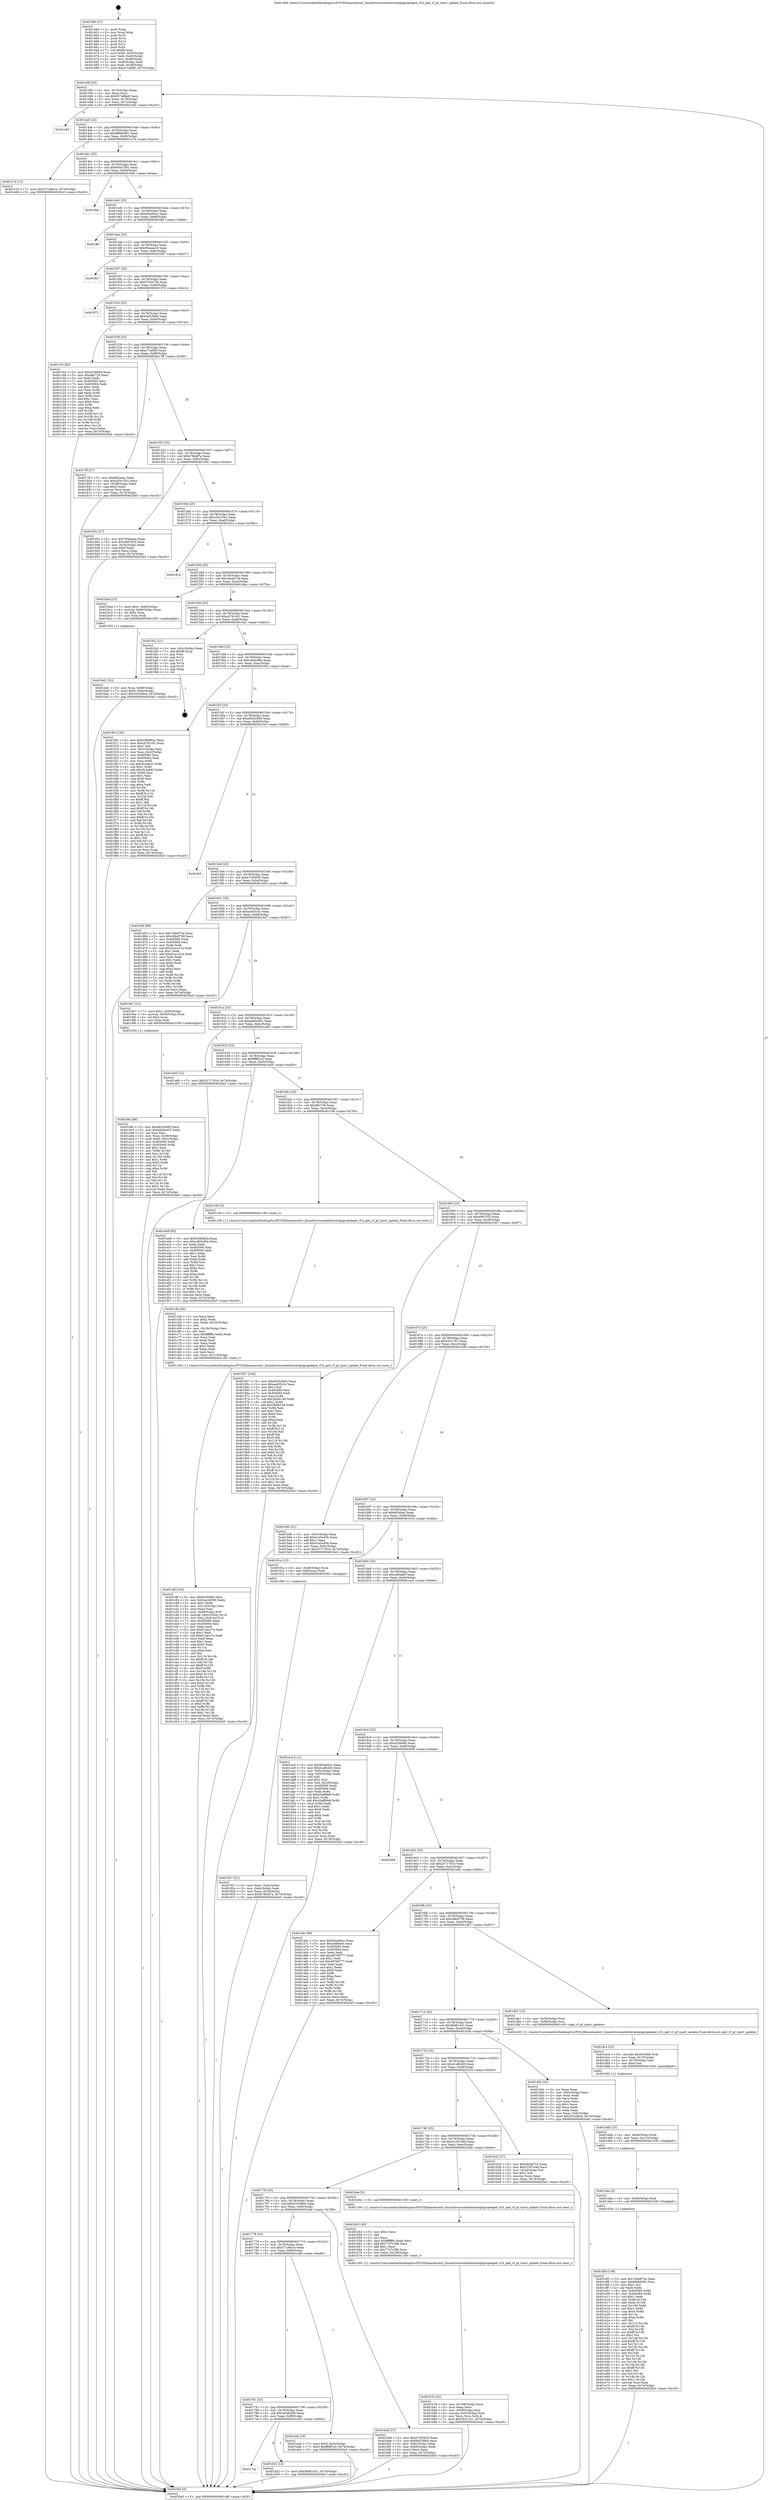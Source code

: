 digraph "0x401460" {
  label = "0x401460 (/mnt/c/Users/mathe/Desktop/tcc/POCII/binaries/extr_linuxdriversnetethernetqlogicqedqed_vf.h_qed_vf_pf_vport_update_Final-ollvm.out::main(0))"
  labelloc = "t"
  node[shape=record]

  Entry [label="",width=0.3,height=0.3,shape=circle,fillcolor=black,style=filled]
  "0x40148f" [label="{
     0x40148f [23]\l
     | [instrs]\l
     &nbsp;&nbsp;0x40148f \<+3\>: mov -0x74(%rbp),%eax\l
     &nbsp;&nbsp;0x401492 \<+2\>: mov %eax,%ecx\l
     &nbsp;&nbsp;0x401494 \<+6\>: sub $0x837a96e8,%ecx\l
     &nbsp;&nbsp;0x40149a \<+3\>: mov %eax,-0x78(%rbp)\l
     &nbsp;&nbsp;0x40149d \<+3\>: mov %ecx,-0x7c(%rbp)\l
     &nbsp;&nbsp;0x4014a0 \<+6\>: je 0000000000401e95 \<main+0xa35\>\l
  }"]
  "0x401e95" [label="{
     0x401e95\l
  }", style=dashed]
  "0x4014a6" [label="{
     0x4014a6 [22]\l
     | [instrs]\l
     &nbsp;&nbsp;0x4014a6 \<+5\>: jmp 00000000004014ab \<main+0x4b\>\l
     &nbsp;&nbsp;0x4014ab \<+3\>: mov -0x78(%rbp),%eax\l
     &nbsp;&nbsp;0x4014ae \<+5\>: sub $0x886b6081,%eax\l
     &nbsp;&nbsp;0x4014b3 \<+3\>: mov %eax,-0x80(%rbp)\l
     &nbsp;&nbsp;0x4014b6 \<+6\>: je 0000000000401e7d \<main+0xa1d\>\l
  }"]
  Exit [label="",width=0.3,height=0.3,shape=circle,fillcolor=black,style=filled,peripheries=2]
  "0x401e7d" [label="{
     0x401e7d [12]\l
     | [instrs]\l
     &nbsp;&nbsp;0x401e7d \<+7\>: movl $0x571d8e1e,-0x74(%rbp)\l
     &nbsp;&nbsp;0x401e84 \<+5\>: jmp 00000000004020a5 \<main+0xc45\>\l
  }"]
  "0x4014bc" [label="{
     0x4014bc [25]\l
     | [instrs]\l
     &nbsp;&nbsp;0x4014bc \<+5\>: jmp 00000000004014c1 \<main+0x61\>\l
     &nbsp;&nbsp;0x4014c1 \<+3\>: mov -0x78(%rbp),%eax\l
     &nbsp;&nbsp;0x4014c4 \<+5\>: sub $0x90da7591,%eax\l
     &nbsp;&nbsp;0x4014c9 \<+6\>: mov %eax,-0x84(%rbp)\l
     &nbsp;&nbsp;0x4014cf \<+6\>: je 000000000040190e \<main+0x4ae\>\l
  }"]
  "0x401df3" [label="{
     0x401df3 [138]\l
     | [instrs]\l
     &nbsp;&nbsp;0x401df3 \<+5\>: mov $0x7e9e875a,%eax\l
     &nbsp;&nbsp;0x401df8 \<+5\>: mov $0x886b6081,%esi\l
     &nbsp;&nbsp;0x401dfd \<+2\>: mov $0x1,%cl\l
     &nbsp;&nbsp;0x401dff \<+2\>: xor %edx,%edx\l
     &nbsp;&nbsp;0x401e01 \<+8\>: mov 0x405060,%r8d\l
     &nbsp;&nbsp;0x401e09 \<+8\>: mov 0x405064,%r9d\l
     &nbsp;&nbsp;0x401e11 \<+3\>: sub $0x1,%edx\l
     &nbsp;&nbsp;0x401e14 \<+3\>: mov %r8d,%r10d\l
     &nbsp;&nbsp;0x401e17 \<+3\>: add %edx,%r10d\l
     &nbsp;&nbsp;0x401e1a \<+4\>: imul %r10d,%r8d\l
     &nbsp;&nbsp;0x401e1e \<+4\>: and $0x1,%r8d\l
     &nbsp;&nbsp;0x401e22 \<+4\>: cmp $0x0,%r8d\l
     &nbsp;&nbsp;0x401e26 \<+4\>: sete %r11b\l
     &nbsp;&nbsp;0x401e2a \<+4\>: cmp $0xa,%r9d\l
     &nbsp;&nbsp;0x401e2e \<+3\>: setl %bl\l
     &nbsp;&nbsp;0x401e31 \<+3\>: mov %r11b,%r14b\l
     &nbsp;&nbsp;0x401e34 \<+4\>: xor $0xff,%r14b\l
     &nbsp;&nbsp;0x401e38 \<+3\>: mov %bl,%r15b\l
     &nbsp;&nbsp;0x401e3b \<+4\>: xor $0xff,%r15b\l
     &nbsp;&nbsp;0x401e3f \<+3\>: xor $0x1,%cl\l
     &nbsp;&nbsp;0x401e42 \<+3\>: mov %r14b,%r12b\l
     &nbsp;&nbsp;0x401e45 \<+4\>: and $0xff,%r12b\l
     &nbsp;&nbsp;0x401e49 \<+3\>: and %cl,%r11b\l
     &nbsp;&nbsp;0x401e4c \<+3\>: mov %r15b,%r13b\l
     &nbsp;&nbsp;0x401e4f \<+4\>: and $0xff,%r13b\l
     &nbsp;&nbsp;0x401e53 \<+2\>: and %cl,%bl\l
     &nbsp;&nbsp;0x401e55 \<+3\>: or %r11b,%r12b\l
     &nbsp;&nbsp;0x401e58 \<+3\>: or %bl,%r13b\l
     &nbsp;&nbsp;0x401e5b \<+3\>: xor %r13b,%r12b\l
     &nbsp;&nbsp;0x401e5e \<+3\>: or %r15b,%r14b\l
     &nbsp;&nbsp;0x401e61 \<+4\>: xor $0xff,%r14b\l
     &nbsp;&nbsp;0x401e65 \<+3\>: or $0x1,%cl\l
     &nbsp;&nbsp;0x401e68 \<+3\>: and %cl,%r14b\l
     &nbsp;&nbsp;0x401e6b \<+3\>: or %r14b,%r12b\l
     &nbsp;&nbsp;0x401e6e \<+4\>: test $0x1,%r12b\l
     &nbsp;&nbsp;0x401e72 \<+3\>: cmovne %esi,%eax\l
     &nbsp;&nbsp;0x401e75 \<+3\>: mov %eax,-0x74(%rbp)\l
     &nbsp;&nbsp;0x401e78 \<+5\>: jmp 00000000004020a5 \<main+0xc45\>\l
  }"]
  "0x40190e" [label="{
     0x40190e\l
  }", style=dashed]
  "0x4014d5" [label="{
     0x4014d5 [25]\l
     | [instrs]\l
     &nbsp;&nbsp;0x4014d5 \<+5\>: jmp 00000000004014da \<main+0x7a\>\l
     &nbsp;&nbsp;0x4014da \<+3\>: mov -0x78(%rbp),%eax\l
     &nbsp;&nbsp;0x4014dd \<+5\>: sub $0x95ee84cc,%eax\l
     &nbsp;&nbsp;0x4014e2 \<+6\>: mov %eax,-0x88(%rbp)\l
     &nbsp;&nbsp;0x4014e8 \<+6\>: je 0000000000401ffd \<main+0xb9d\>\l
  }"]
  "0x401dea" [label="{
     0x401dea [9]\l
     | [instrs]\l
     &nbsp;&nbsp;0x401dea \<+4\>: mov -0x68(%rbp),%rdi\l
     &nbsp;&nbsp;0x401dee \<+5\>: call 0000000000401030 \<free@plt\>\l
     | [calls]\l
     &nbsp;&nbsp;0x401030 \{1\} (unknown)\l
  }"]
  "0x401ffd" [label="{
     0x401ffd\l
  }", style=dashed]
  "0x4014ee" [label="{
     0x4014ee [25]\l
     | [instrs]\l
     &nbsp;&nbsp;0x4014ee \<+5\>: jmp 00000000004014f3 \<main+0x93\>\l
     &nbsp;&nbsp;0x4014f3 \<+3\>: mov -0x78(%rbp),%eax\l
     &nbsp;&nbsp;0x4014f6 \<+5\>: sub $0x95eeea18,%eax\l
     &nbsp;&nbsp;0x4014fb \<+6\>: mov %eax,-0x8c(%rbp)\l
     &nbsp;&nbsp;0x401501 \<+6\>: je 0000000000401fb7 \<main+0xb57\>\l
  }"]
  "0x401ddb" [label="{
     0x401ddb [15]\l
     | [instrs]\l
     &nbsp;&nbsp;0x401ddb \<+4\>: mov -0x58(%rbp),%rdi\l
     &nbsp;&nbsp;0x401ddf \<+6\>: mov %eax,-0x114(%rbp)\l
     &nbsp;&nbsp;0x401de5 \<+5\>: call 0000000000401030 \<free@plt\>\l
     | [calls]\l
     &nbsp;&nbsp;0x401030 \{1\} (unknown)\l
  }"]
  "0x401fb7" [label="{
     0x401fb7\l
  }", style=dashed]
  "0x401507" [label="{
     0x401507 [25]\l
     | [instrs]\l
     &nbsp;&nbsp;0x401507 \<+5\>: jmp 000000000040150c \<main+0xac\>\l
     &nbsp;&nbsp;0x40150c \<+3\>: mov -0x78(%rbp),%eax\l
     &nbsp;&nbsp;0x40150f \<+5\>: sub $0x97b5e75d,%eax\l
     &nbsp;&nbsp;0x401514 \<+6\>: mov %eax,-0x90(%rbp)\l
     &nbsp;&nbsp;0x40151a \<+6\>: je 0000000000401872 \<main+0x412\>\l
  }"]
  "0x401dc4" [label="{
     0x401dc4 [23]\l
     | [instrs]\l
     &nbsp;&nbsp;0x401dc4 \<+10\>: movabs $0x4030b6,%rdi\l
     &nbsp;&nbsp;0x401dce \<+3\>: mov %eax,-0x70(%rbp)\l
     &nbsp;&nbsp;0x401dd1 \<+3\>: mov -0x70(%rbp),%esi\l
     &nbsp;&nbsp;0x401dd4 \<+2\>: mov $0x0,%al\l
     &nbsp;&nbsp;0x401dd6 \<+5\>: call 0000000000401040 \<printf@plt\>\l
     | [calls]\l
     &nbsp;&nbsp;0x401040 \{1\} (unknown)\l
  }"]
  "0x401872" [label="{
     0x401872\l
  }", style=dashed]
  "0x401520" [label="{
     0x401520 [25]\l
     | [instrs]\l
     &nbsp;&nbsp;0x401520 \<+5\>: jmp 0000000000401525 \<main+0xc5\>\l
     &nbsp;&nbsp;0x401525 \<+3\>: mov -0x78(%rbp),%eax\l
     &nbsp;&nbsp;0x401528 \<+5\>: sub $0x9af238d4,%eax\l
     &nbsp;&nbsp;0x40152d \<+6\>: mov %eax,-0x94(%rbp)\l
     &nbsp;&nbsp;0x401533 \<+6\>: je 0000000000401c03 \<main+0x7a3\>\l
  }"]
  "0x4017aa" [label="{
     0x4017aa\l
  }", style=dashed]
  "0x401c03" [label="{
     0x401c03 [83]\l
     | [instrs]\l
     &nbsp;&nbsp;0x401c03 \<+5\>: mov $0xd336684,%eax\l
     &nbsp;&nbsp;0x401c08 \<+5\>: mov $0xd8c728,%ecx\l
     &nbsp;&nbsp;0x401c0d \<+2\>: xor %edx,%edx\l
     &nbsp;&nbsp;0x401c0f \<+7\>: mov 0x405060,%esi\l
     &nbsp;&nbsp;0x401c16 \<+7\>: mov 0x405064,%edi\l
     &nbsp;&nbsp;0x401c1d \<+3\>: sub $0x1,%edx\l
     &nbsp;&nbsp;0x401c20 \<+3\>: mov %esi,%r8d\l
     &nbsp;&nbsp;0x401c23 \<+3\>: add %edx,%r8d\l
     &nbsp;&nbsp;0x401c26 \<+4\>: imul %r8d,%esi\l
     &nbsp;&nbsp;0x401c2a \<+3\>: and $0x1,%esi\l
     &nbsp;&nbsp;0x401c2d \<+3\>: cmp $0x0,%esi\l
     &nbsp;&nbsp;0x401c30 \<+4\>: sete %r9b\l
     &nbsp;&nbsp;0x401c34 \<+3\>: cmp $0xa,%edi\l
     &nbsp;&nbsp;0x401c37 \<+4\>: setl %r10b\l
     &nbsp;&nbsp;0x401c3b \<+3\>: mov %r9b,%r11b\l
     &nbsp;&nbsp;0x401c3e \<+3\>: and %r10b,%r11b\l
     &nbsp;&nbsp;0x401c41 \<+3\>: xor %r10b,%r9b\l
     &nbsp;&nbsp;0x401c44 \<+3\>: or %r9b,%r11b\l
     &nbsp;&nbsp;0x401c47 \<+4\>: test $0x1,%r11b\l
     &nbsp;&nbsp;0x401c4b \<+3\>: cmovne %ecx,%eax\l
     &nbsp;&nbsp;0x401c4e \<+3\>: mov %eax,-0x74(%rbp)\l
     &nbsp;&nbsp;0x401c51 \<+5\>: jmp 00000000004020a5 \<main+0xc45\>\l
  }"]
  "0x401539" [label="{
     0x401539 [25]\l
     | [instrs]\l
     &nbsp;&nbsp;0x401539 \<+5\>: jmp 000000000040153e \<main+0xde\>\l
     &nbsp;&nbsp;0x40153e \<+3\>: mov -0x78(%rbp),%eax\l
     &nbsp;&nbsp;0x401541 \<+5\>: sub $0xa71afdf3,%eax\l
     &nbsp;&nbsp;0x401546 \<+6\>: mov %eax,-0x98(%rbp)\l
     &nbsp;&nbsp;0x40154c \<+6\>: je 00000000004017ff \<main+0x39f\>\l
  }"]
  "0x401d32" [label="{
     0x401d32 [12]\l
     | [instrs]\l
     &nbsp;&nbsp;0x401d32 \<+7\>: movl $0x36d81431,-0x74(%rbp)\l
     &nbsp;&nbsp;0x401d39 \<+5\>: jmp 00000000004020a5 \<main+0xc45\>\l
  }"]
  "0x4017ff" [label="{
     0x4017ff [27]\l
     | [instrs]\l
     &nbsp;&nbsp;0x4017ff \<+5\>: mov $0x862ebac,%eax\l
     &nbsp;&nbsp;0x401804 \<+5\>: mov $0xc03c15b1,%ecx\l
     &nbsp;&nbsp;0x401809 \<+3\>: mov -0x38(%rbp),%edx\l
     &nbsp;&nbsp;0x40180c \<+3\>: cmp $0x2,%edx\l
     &nbsp;&nbsp;0x40180f \<+3\>: cmovne %ecx,%eax\l
     &nbsp;&nbsp;0x401812 \<+3\>: mov %eax,-0x74(%rbp)\l
     &nbsp;&nbsp;0x401815 \<+5\>: jmp 00000000004020a5 \<main+0xc45\>\l
  }"]
  "0x401552" [label="{
     0x401552 [25]\l
     | [instrs]\l
     &nbsp;&nbsp;0x401552 \<+5\>: jmp 0000000000401557 \<main+0xf7\>\l
     &nbsp;&nbsp;0x401557 \<+3\>: mov -0x78(%rbp),%eax\l
     &nbsp;&nbsp;0x40155a \<+5\>: sub $0xb78bdf7a,%eax\l
     &nbsp;&nbsp;0x40155f \<+6\>: mov %eax,-0x9c(%rbp)\l
     &nbsp;&nbsp;0x401565 \<+6\>: je 000000000040193c \<main+0x4dc\>\l
  }"]
  "0x4020a5" [label="{
     0x4020a5 [5]\l
     | [instrs]\l
     &nbsp;&nbsp;0x4020a5 \<+5\>: jmp 000000000040148f \<main+0x2f\>\l
  }"]
  "0x401460" [label="{
     0x401460 [47]\l
     | [instrs]\l
     &nbsp;&nbsp;0x401460 \<+1\>: push %rbp\l
     &nbsp;&nbsp;0x401461 \<+3\>: mov %rsp,%rbp\l
     &nbsp;&nbsp;0x401464 \<+2\>: push %r15\l
     &nbsp;&nbsp;0x401466 \<+2\>: push %r14\l
     &nbsp;&nbsp;0x401468 \<+2\>: push %r13\l
     &nbsp;&nbsp;0x40146a \<+2\>: push %r12\l
     &nbsp;&nbsp;0x40146c \<+1\>: push %rbx\l
     &nbsp;&nbsp;0x40146d \<+7\>: sub $0xf8,%rsp\l
     &nbsp;&nbsp;0x401474 \<+7\>: movl $0x0,-0x3c(%rbp)\l
     &nbsp;&nbsp;0x40147b \<+3\>: mov %edi,-0x40(%rbp)\l
     &nbsp;&nbsp;0x40147e \<+4\>: mov %rsi,-0x48(%rbp)\l
     &nbsp;&nbsp;0x401482 \<+3\>: mov -0x40(%rbp),%edi\l
     &nbsp;&nbsp;0x401485 \<+3\>: mov %edi,-0x38(%rbp)\l
     &nbsp;&nbsp;0x401488 \<+7\>: movl $0xa71afdf3,-0x74(%rbp)\l
  }"]
  "0x401791" [label="{
     0x401791 [25]\l
     | [instrs]\l
     &nbsp;&nbsp;0x401791 \<+5\>: jmp 0000000000401796 \<main+0x336\>\l
     &nbsp;&nbsp;0x401796 \<+3\>: mov -0x78(%rbp),%eax\l
     &nbsp;&nbsp;0x401799 \<+5\>: sub $0x5a2d0590,%eax\l
     &nbsp;&nbsp;0x40179e \<+6\>: mov %eax,-0xf8(%rbp)\l
     &nbsp;&nbsp;0x4017a4 \<+6\>: je 0000000000401d32 \<main+0x8d2\>\l
  }"]
  "0x40193c" [label="{
     0x40193c [27]\l
     | [instrs]\l
     &nbsp;&nbsp;0x40193c \<+5\>: mov $0x793ae4ac,%eax\l
     &nbsp;&nbsp;0x401941 \<+5\>: mov $0x4087555,%ecx\l
     &nbsp;&nbsp;0x401946 \<+3\>: mov -0x34(%rbp),%edx\l
     &nbsp;&nbsp;0x401949 \<+3\>: cmp $0x0,%edx\l
     &nbsp;&nbsp;0x40194c \<+3\>: cmove %ecx,%eax\l
     &nbsp;&nbsp;0x40194f \<+3\>: mov %eax,-0x74(%rbp)\l
     &nbsp;&nbsp;0x401952 \<+5\>: jmp 00000000004020a5 \<main+0xc45\>\l
  }"]
  "0x40156b" [label="{
     0x40156b [25]\l
     | [instrs]\l
     &nbsp;&nbsp;0x40156b \<+5\>: jmp 0000000000401570 \<main+0x110\>\l
     &nbsp;&nbsp;0x401570 \<+3\>: mov -0x78(%rbp),%eax\l
     &nbsp;&nbsp;0x401573 \<+5\>: sub $0xc03c15b1,%eax\l
     &nbsp;&nbsp;0x401578 \<+6\>: mov %eax,-0xa0(%rbp)\l
     &nbsp;&nbsp;0x40157e \<+6\>: je 000000000040181a \<main+0x3ba\>\l
  }"]
  "0x401ea6" [label="{
     0x401ea6 [19]\l
     | [instrs]\l
     &nbsp;&nbsp;0x401ea6 \<+7\>: movl $0x0,-0x3c(%rbp)\l
     &nbsp;&nbsp;0x401ead \<+7\>: movl $0xff9ff1e2,-0x74(%rbp)\l
     &nbsp;&nbsp;0x401eb4 \<+5\>: jmp 00000000004020a5 \<main+0xc45\>\l
  }"]
  "0x40181a" [label="{
     0x40181a\l
  }", style=dashed]
  "0x401584" [label="{
     0x401584 [25]\l
     | [instrs]\l
     &nbsp;&nbsp;0x401584 \<+5\>: jmp 0000000000401589 \<main+0x129\>\l
     &nbsp;&nbsp;0x401589 \<+3\>: mov -0x78(%rbp),%eax\l
     &nbsp;&nbsp;0x40158c \<+5\>: sub $0xc9a4d7c4,%eax\l
     &nbsp;&nbsp;0x401591 \<+6\>: mov %eax,-0xa4(%rbp)\l
     &nbsp;&nbsp;0x401597 \<+6\>: je 0000000000401bba \<main+0x75a\>\l
  }"]
  "0x401c8f" [label="{
     0x401c8f [163]\l
     | [instrs]\l
     &nbsp;&nbsp;0x401c8f \<+5\>: mov $0xd336684,%ecx\l
     &nbsp;&nbsp;0x401c94 \<+5\>: mov $0x5a2d0590,%edx\l
     &nbsp;&nbsp;0x401c99 \<+3\>: mov $0x1,%r8b\l
     &nbsp;&nbsp;0x401c9c \<+6\>: mov -0x110(%rbp),%esi\l
     &nbsp;&nbsp;0x401ca2 \<+3\>: imul %eax,%esi\l
     &nbsp;&nbsp;0x401ca5 \<+4\>: mov -0x68(%rbp),%r9\l
     &nbsp;&nbsp;0x401ca9 \<+4\>: movslq -0x6c(%rbp),%r10\l
     &nbsp;&nbsp;0x401cad \<+4\>: mov %esi,(%r9,%r10,4)\l
     &nbsp;&nbsp;0x401cb1 \<+7\>: mov 0x405060,%eax\l
     &nbsp;&nbsp;0x401cb8 \<+7\>: mov 0x405064,%esi\l
     &nbsp;&nbsp;0x401cbf \<+2\>: mov %eax,%edi\l
     &nbsp;&nbsp;0x401cc1 \<+6\>: add $0x612ecc7e,%edi\l
     &nbsp;&nbsp;0x401cc7 \<+3\>: sub $0x1,%edi\l
     &nbsp;&nbsp;0x401cca \<+6\>: sub $0x612ecc7e,%edi\l
     &nbsp;&nbsp;0x401cd0 \<+3\>: imul %edi,%eax\l
     &nbsp;&nbsp;0x401cd3 \<+3\>: and $0x1,%eax\l
     &nbsp;&nbsp;0x401cd6 \<+3\>: cmp $0x0,%eax\l
     &nbsp;&nbsp;0x401cd9 \<+4\>: sete %r11b\l
     &nbsp;&nbsp;0x401cdd \<+3\>: cmp $0xa,%esi\l
     &nbsp;&nbsp;0x401ce0 \<+3\>: setl %bl\l
     &nbsp;&nbsp;0x401ce3 \<+3\>: mov %r11b,%r14b\l
     &nbsp;&nbsp;0x401ce6 \<+4\>: xor $0xff,%r14b\l
     &nbsp;&nbsp;0x401cea \<+3\>: mov %bl,%r15b\l
     &nbsp;&nbsp;0x401ced \<+4\>: xor $0xff,%r15b\l
     &nbsp;&nbsp;0x401cf1 \<+4\>: xor $0x0,%r8b\l
     &nbsp;&nbsp;0x401cf5 \<+3\>: mov %r14b,%r12b\l
     &nbsp;&nbsp;0x401cf8 \<+4\>: and $0x0,%r12b\l
     &nbsp;&nbsp;0x401cfc \<+3\>: and %r8b,%r11b\l
     &nbsp;&nbsp;0x401cff \<+3\>: mov %r15b,%r13b\l
     &nbsp;&nbsp;0x401d02 \<+4\>: and $0x0,%r13b\l
     &nbsp;&nbsp;0x401d06 \<+3\>: and %r8b,%bl\l
     &nbsp;&nbsp;0x401d09 \<+3\>: or %r11b,%r12b\l
     &nbsp;&nbsp;0x401d0c \<+3\>: or %bl,%r13b\l
     &nbsp;&nbsp;0x401d0f \<+3\>: xor %r13b,%r12b\l
     &nbsp;&nbsp;0x401d12 \<+3\>: or %r15b,%r14b\l
     &nbsp;&nbsp;0x401d15 \<+4\>: xor $0xff,%r14b\l
     &nbsp;&nbsp;0x401d19 \<+4\>: or $0x0,%r8b\l
     &nbsp;&nbsp;0x401d1d \<+3\>: and %r8b,%r14b\l
     &nbsp;&nbsp;0x401d20 \<+3\>: or %r14b,%r12b\l
     &nbsp;&nbsp;0x401d23 \<+4\>: test $0x1,%r12b\l
     &nbsp;&nbsp;0x401d27 \<+3\>: cmovne %edx,%ecx\l
     &nbsp;&nbsp;0x401d2a \<+3\>: mov %ecx,-0x74(%rbp)\l
     &nbsp;&nbsp;0x401d2d \<+5\>: jmp 00000000004020a5 \<main+0xc45\>\l
  }"]
  "0x401bba" [label="{
     0x401bba [23]\l
     | [instrs]\l
     &nbsp;&nbsp;0x401bba \<+7\>: movl $0x1,-0x60(%rbp)\l
     &nbsp;&nbsp;0x401bc1 \<+4\>: movslq -0x60(%rbp),%rax\l
     &nbsp;&nbsp;0x401bc5 \<+4\>: shl $0x2,%rax\l
     &nbsp;&nbsp;0x401bc9 \<+3\>: mov %rax,%rdi\l
     &nbsp;&nbsp;0x401bcc \<+5\>: call 0000000000401050 \<malloc@plt\>\l
     | [calls]\l
     &nbsp;&nbsp;0x401050 \{1\} (unknown)\l
  }"]
  "0x40159d" [label="{
     0x40159d [25]\l
     | [instrs]\l
     &nbsp;&nbsp;0x40159d \<+5\>: jmp 00000000004015a2 \<main+0x142\>\l
     &nbsp;&nbsp;0x4015a2 \<+3\>: mov -0x78(%rbp),%eax\l
     &nbsp;&nbsp;0x4015a5 \<+5\>: sub $0xcb781c01,%eax\l
     &nbsp;&nbsp;0x4015aa \<+6\>: mov %eax,-0xa8(%rbp)\l
     &nbsp;&nbsp;0x4015b0 \<+6\>: je 0000000000401fa2 \<main+0xb42\>\l
  }"]
  "0x401c5b" [label="{
     0x401c5b [52]\l
     | [instrs]\l
     &nbsp;&nbsp;0x401c5b \<+2\>: xor %ecx,%ecx\l
     &nbsp;&nbsp;0x401c5d \<+5\>: mov $0x2,%edx\l
     &nbsp;&nbsp;0x401c62 \<+6\>: mov %edx,-0x10c(%rbp)\l
     &nbsp;&nbsp;0x401c68 \<+1\>: cltd\l
     &nbsp;&nbsp;0x401c69 \<+6\>: mov -0x10c(%rbp),%esi\l
     &nbsp;&nbsp;0x401c6f \<+2\>: idiv %esi\l
     &nbsp;&nbsp;0x401c71 \<+6\>: imul $0xfffffffe,%edx,%edx\l
     &nbsp;&nbsp;0x401c77 \<+2\>: mov %ecx,%edi\l
     &nbsp;&nbsp;0x401c79 \<+2\>: sub %edx,%edi\l
     &nbsp;&nbsp;0x401c7b \<+2\>: mov %ecx,%edx\l
     &nbsp;&nbsp;0x401c7d \<+3\>: sub $0x1,%edx\l
     &nbsp;&nbsp;0x401c80 \<+2\>: add %edx,%edi\l
     &nbsp;&nbsp;0x401c82 \<+2\>: sub %edi,%ecx\l
     &nbsp;&nbsp;0x401c84 \<+6\>: mov %ecx,-0x110(%rbp)\l
     &nbsp;&nbsp;0x401c8a \<+5\>: call 0000000000401160 \<next_i\>\l
     | [calls]\l
     &nbsp;&nbsp;0x401160 \{1\} (/mnt/c/Users/mathe/Desktop/tcc/POCII/binaries/extr_linuxdriversnetethernetqlogicqedqed_vf.h_qed_vf_pf_vport_update_Final-ollvm.out::next_i)\l
  }"]
  "0x401fa2" [label="{
     0x401fa2 [21]\l
     | [instrs]\l
     &nbsp;&nbsp;0x401fa2 \<+3\>: mov -0x2c(%rbp),%eax\l
     &nbsp;&nbsp;0x401fa5 \<+7\>: add $0xf8,%rsp\l
     &nbsp;&nbsp;0x401fac \<+1\>: pop %rbx\l
     &nbsp;&nbsp;0x401fad \<+2\>: pop %r12\l
     &nbsp;&nbsp;0x401faf \<+2\>: pop %r13\l
     &nbsp;&nbsp;0x401fb1 \<+2\>: pop %r14\l
     &nbsp;&nbsp;0x401fb3 \<+2\>: pop %r15\l
     &nbsp;&nbsp;0x401fb5 \<+1\>: pop %rbp\l
     &nbsp;&nbsp;0x401fb6 \<+1\>: ret\l
  }"]
  "0x4015b6" [label="{
     0x4015b6 [25]\l
     | [instrs]\l
     &nbsp;&nbsp;0x4015b6 \<+5\>: jmp 00000000004015bb \<main+0x15b\>\l
     &nbsp;&nbsp;0x4015bb \<+3\>: mov -0x78(%rbp),%eax\l
     &nbsp;&nbsp;0x4015be \<+5\>: sub $0xcdb0c90e,%eax\l
     &nbsp;&nbsp;0x4015c3 \<+6\>: mov %eax,-0xac(%rbp)\l
     &nbsp;&nbsp;0x4015c9 \<+6\>: je 0000000000401f0c \<main+0xaac\>\l
  }"]
  "0x401778" [label="{
     0x401778 [25]\l
     | [instrs]\l
     &nbsp;&nbsp;0x401778 \<+5\>: jmp 000000000040177d \<main+0x31d\>\l
     &nbsp;&nbsp;0x40177d \<+3\>: mov -0x78(%rbp),%eax\l
     &nbsp;&nbsp;0x401780 \<+5\>: sub $0x571d8e1e,%eax\l
     &nbsp;&nbsp;0x401785 \<+6\>: mov %eax,-0xf4(%rbp)\l
     &nbsp;&nbsp;0x40178b \<+6\>: je 0000000000401ea6 \<main+0xa46\>\l
  }"]
  "0x401f0c" [label="{
     0x401f0c [150]\l
     | [instrs]\l
     &nbsp;&nbsp;0x401f0c \<+5\>: mov $0x639b8f2a,%eax\l
     &nbsp;&nbsp;0x401f11 \<+5\>: mov $0xcb781c01,%ecx\l
     &nbsp;&nbsp;0x401f16 \<+2\>: mov $0x1,%dl\l
     &nbsp;&nbsp;0x401f18 \<+3\>: mov -0x3c(%rbp),%esi\l
     &nbsp;&nbsp;0x401f1b \<+3\>: mov %esi,-0x2c(%rbp)\l
     &nbsp;&nbsp;0x401f1e \<+7\>: mov 0x405060,%esi\l
     &nbsp;&nbsp;0x401f25 \<+7\>: mov 0x405064,%edi\l
     &nbsp;&nbsp;0x401f2c \<+3\>: mov %esi,%r8d\l
     &nbsp;&nbsp;0x401f2f \<+7\>: sub $0xcfc3ab43,%r8d\l
     &nbsp;&nbsp;0x401f36 \<+4\>: sub $0x1,%r8d\l
     &nbsp;&nbsp;0x401f3a \<+7\>: add $0xcfc3ab43,%r8d\l
     &nbsp;&nbsp;0x401f41 \<+4\>: imul %r8d,%esi\l
     &nbsp;&nbsp;0x401f45 \<+3\>: and $0x1,%esi\l
     &nbsp;&nbsp;0x401f48 \<+3\>: cmp $0x0,%esi\l
     &nbsp;&nbsp;0x401f4b \<+4\>: sete %r9b\l
     &nbsp;&nbsp;0x401f4f \<+3\>: cmp $0xa,%edi\l
     &nbsp;&nbsp;0x401f52 \<+4\>: setl %r10b\l
     &nbsp;&nbsp;0x401f56 \<+3\>: mov %r9b,%r11b\l
     &nbsp;&nbsp;0x401f59 \<+4\>: xor $0xff,%r11b\l
     &nbsp;&nbsp;0x401f5d \<+3\>: mov %r10b,%bl\l
     &nbsp;&nbsp;0x401f60 \<+3\>: xor $0xff,%bl\l
     &nbsp;&nbsp;0x401f63 \<+3\>: xor $0x1,%dl\l
     &nbsp;&nbsp;0x401f66 \<+3\>: mov %r11b,%r14b\l
     &nbsp;&nbsp;0x401f69 \<+4\>: and $0xff,%r14b\l
     &nbsp;&nbsp;0x401f6d \<+3\>: and %dl,%r9b\l
     &nbsp;&nbsp;0x401f70 \<+3\>: mov %bl,%r15b\l
     &nbsp;&nbsp;0x401f73 \<+4\>: and $0xff,%r15b\l
     &nbsp;&nbsp;0x401f77 \<+3\>: and %dl,%r10b\l
     &nbsp;&nbsp;0x401f7a \<+3\>: or %r9b,%r14b\l
     &nbsp;&nbsp;0x401f7d \<+3\>: or %r10b,%r15b\l
     &nbsp;&nbsp;0x401f80 \<+3\>: xor %r15b,%r14b\l
     &nbsp;&nbsp;0x401f83 \<+3\>: or %bl,%r11b\l
     &nbsp;&nbsp;0x401f86 \<+4\>: xor $0xff,%r11b\l
     &nbsp;&nbsp;0x401f8a \<+3\>: or $0x1,%dl\l
     &nbsp;&nbsp;0x401f8d \<+3\>: and %dl,%r11b\l
     &nbsp;&nbsp;0x401f90 \<+3\>: or %r11b,%r14b\l
     &nbsp;&nbsp;0x401f93 \<+4\>: test $0x1,%r14b\l
     &nbsp;&nbsp;0x401f97 \<+3\>: cmovne %ecx,%eax\l
     &nbsp;&nbsp;0x401f9a \<+3\>: mov %eax,-0x74(%rbp)\l
     &nbsp;&nbsp;0x401f9d \<+5\>: jmp 00000000004020a5 \<main+0xc45\>\l
  }"]
  "0x4015cf" [label="{
     0x4015cf [25]\l
     | [instrs]\l
     &nbsp;&nbsp;0x4015cf \<+5\>: jmp 00000000004015d4 \<main+0x174\>\l
     &nbsp;&nbsp;0x4015d4 \<+3\>: mov -0x78(%rbp),%eax\l
     &nbsp;&nbsp;0x4015d7 \<+5\>: sub $0xd02029d5,%eax\l
     &nbsp;&nbsp;0x4015dc \<+6\>: mov %eax,-0xb0(%rbp)\l
     &nbsp;&nbsp;0x4015e2 \<+6\>: je 0000000000401fcf \<main+0xb6f\>\l
  }"]
  "0x401be8" [label="{
     0x401be8 [27]\l
     | [instrs]\l
     &nbsp;&nbsp;0x401be8 \<+5\>: mov $0xe7c50935,%eax\l
     &nbsp;&nbsp;0x401bed \<+5\>: mov $0x9af238d4,%ecx\l
     &nbsp;&nbsp;0x401bf2 \<+3\>: mov -0x6c(%rbp),%edx\l
     &nbsp;&nbsp;0x401bf5 \<+3\>: cmp -0x60(%rbp),%edx\l
     &nbsp;&nbsp;0x401bf8 \<+3\>: cmovl %ecx,%eax\l
     &nbsp;&nbsp;0x401bfb \<+3\>: mov %eax,-0x74(%rbp)\l
     &nbsp;&nbsp;0x401bfe \<+5\>: jmp 00000000004020a5 \<main+0xc45\>\l
  }"]
  "0x401fcf" [label="{
     0x401fcf\l
  }", style=dashed]
  "0x4015e8" [label="{
     0x4015e8 [25]\l
     | [instrs]\l
     &nbsp;&nbsp;0x4015e8 \<+5\>: jmp 00000000004015ed \<main+0x18d\>\l
     &nbsp;&nbsp;0x4015ed \<+3\>: mov -0x78(%rbp),%eax\l
     &nbsp;&nbsp;0x4015f0 \<+5\>: sub $0xe7c50935,%eax\l
     &nbsp;&nbsp;0x4015f5 \<+6\>: mov %eax,-0xb4(%rbp)\l
     &nbsp;&nbsp;0x4015fb \<+6\>: je 0000000000401d5f \<main+0x8ff\>\l
  }"]
  "0x401bd1" [label="{
     0x401bd1 [23]\l
     | [instrs]\l
     &nbsp;&nbsp;0x401bd1 \<+4\>: mov %rax,-0x68(%rbp)\l
     &nbsp;&nbsp;0x401bd5 \<+7\>: movl $0x0,-0x6c(%rbp)\l
     &nbsp;&nbsp;0x401bdc \<+7\>: movl $0x553c69e4,-0x74(%rbp)\l
     &nbsp;&nbsp;0x401be3 \<+5\>: jmp 00000000004020a5 \<main+0xc45\>\l
  }"]
  "0x401d5f" [label="{
     0x401d5f [88]\l
     | [instrs]\l
     &nbsp;&nbsp;0x401d5f \<+5\>: mov $0x7e9e875a,%eax\l
     &nbsp;&nbsp;0x401d64 \<+5\>: mov $0x26b4f758,%ecx\l
     &nbsp;&nbsp;0x401d69 \<+7\>: mov 0x405060,%edx\l
     &nbsp;&nbsp;0x401d70 \<+7\>: mov 0x405064,%esi\l
     &nbsp;&nbsp;0x401d77 \<+2\>: mov %edx,%edi\l
     &nbsp;&nbsp;0x401d79 \<+6\>: sub $0xd1acc31d,%edi\l
     &nbsp;&nbsp;0x401d7f \<+3\>: sub $0x1,%edi\l
     &nbsp;&nbsp;0x401d82 \<+6\>: add $0xd1acc31d,%edi\l
     &nbsp;&nbsp;0x401d88 \<+3\>: imul %edi,%edx\l
     &nbsp;&nbsp;0x401d8b \<+3\>: and $0x1,%edx\l
     &nbsp;&nbsp;0x401d8e \<+3\>: cmp $0x0,%edx\l
     &nbsp;&nbsp;0x401d91 \<+4\>: sete %r8b\l
     &nbsp;&nbsp;0x401d95 \<+3\>: cmp $0xa,%esi\l
     &nbsp;&nbsp;0x401d98 \<+4\>: setl %r9b\l
     &nbsp;&nbsp;0x401d9c \<+3\>: mov %r8b,%r10b\l
     &nbsp;&nbsp;0x401d9f \<+3\>: and %r9b,%r10b\l
     &nbsp;&nbsp;0x401da2 \<+3\>: xor %r9b,%r8b\l
     &nbsp;&nbsp;0x401da5 \<+3\>: or %r8b,%r10b\l
     &nbsp;&nbsp;0x401da8 \<+4\>: test $0x1,%r10b\l
     &nbsp;&nbsp;0x401dac \<+3\>: cmovne %ecx,%eax\l
     &nbsp;&nbsp;0x401daf \<+3\>: mov %eax,-0x74(%rbp)\l
     &nbsp;&nbsp;0x401db2 \<+5\>: jmp 00000000004020a5 \<main+0xc45\>\l
  }"]
  "0x401601" [label="{
     0x401601 [25]\l
     | [instrs]\l
     &nbsp;&nbsp;0x401601 \<+5\>: jmp 0000000000401606 \<main+0x1a6\>\l
     &nbsp;&nbsp;0x401606 \<+3\>: mov -0x78(%rbp),%eax\l
     &nbsp;&nbsp;0x401609 \<+5\>: sub $0xead55c3c,%eax\l
     &nbsp;&nbsp;0x40160e \<+6\>: mov %eax,-0xb8(%rbp)\l
     &nbsp;&nbsp;0x401614 \<+6\>: je 00000000004019e7 \<main+0x587\>\l
  }"]
  "0x401b7b" [label="{
     0x401b7b [32]\l
     | [instrs]\l
     &nbsp;&nbsp;0x401b7b \<+6\>: mov -0x108(%rbp),%ecx\l
     &nbsp;&nbsp;0x401b81 \<+3\>: imul %eax,%ecx\l
     &nbsp;&nbsp;0x401b84 \<+4\>: mov -0x58(%rbp),%rsi\l
     &nbsp;&nbsp;0x401b88 \<+4\>: movslq -0x5c(%rbp),%rdi\l
     &nbsp;&nbsp;0x401b8c \<+3\>: mov %ecx,(%rsi,%rdi,4)\l
     &nbsp;&nbsp;0x401b8f \<+7\>: movl $0x5431161,-0x74(%rbp)\l
     &nbsp;&nbsp;0x401b96 \<+5\>: jmp 00000000004020a5 \<main+0xc45\>\l
  }"]
  "0x4019e7" [label="{
     0x4019e7 [23]\l
     | [instrs]\l
     &nbsp;&nbsp;0x4019e7 \<+7\>: movl $0x1,-0x50(%rbp)\l
     &nbsp;&nbsp;0x4019ee \<+4\>: movslq -0x50(%rbp),%rax\l
     &nbsp;&nbsp;0x4019f2 \<+4\>: shl $0x2,%rax\l
     &nbsp;&nbsp;0x4019f6 \<+3\>: mov %rax,%rdi\l
     &nbsp;&nbsp;0x4019f9 \<+5\>: call 0000000000401050 \<malloc@plt\>\l
     | [calls]\l
     &nbsp;&nbsp;0x401050 \{1\} (unknown)\l
  }"]
  "0x40161a" [label="{
     0x40161a [25]\l
     | [instrs]\l
     &nbsp;&nbsp;0x40161a \<+5\>: jmp 000000000040161f \<main+0x1bf\>\l
     &nbsp;&nbsp;0x40161f \<+3\>: mov -0x78(%rbp),%eax\l
     &nbsp;&nbsp;0x401622 \<+5\>: sub $0xeda5e402,%eax\l
     &nbsp;&nbsp;0x401627 \<+6\>: mov %eax,-0xbc(%rbp)\l
     &nbsp;&nbsp;0x40162d \<+6\>: je 0000000000401a60 \<main+0x600\>\l
  }"]
  "0x401b53" [label="{
     0x401b53 [40]\l
     | [instrs]\l
     &nbsp;&nbsp;0x401b53 \<+5\>: mov $0x2,%ecx\l
     &nbsp;&nbsp;0x401b58 \<+1\>: cltd\l
     &nbsp;&nbsp;0x401b59 \<+2\>: idiv %ecx\l
     &nbsp;&nbsp;0x401b5b \<+6\>: imul $0xfffffffe,%edx,%ecx\l
     &nbsp;&nbsp;0x401b61 \<+6\>: add $0x7747c398,%ecx\l
     &nbsp;&nbsp;0x401b67 \<+3\>: add $0x1,%ecx\l
     &nbsp;&nbsp;0x401b6a \<+6\>: sub $0x7747c398,%ecx\l
     &nbsp;&nbsp;0x401b70 \<+6\>: mov %ecx,-0x108(%rbp)\l
     &nbsp;&nbsp;0x401b76 \<+5\>: call 0000000000401160 \<next_i\>\l
     | [calls]\l
     &nbsp;&nbsp;0x401160 \{1\} (/mnt/c/Users/mathe/Desktop/tcc/POCII/binaries/extr_linuxdriversnetethernetqlogicqedqed_vf.h_qed_vf_pf_vport_update_Final-ollvm.out::next_i)\l
  }"]
  "0x401a60" [label="{
     0x401a60 [12]\l
     | [instrs]\l
     &nbsp;&nbsp;0x401a60 \<+7\>: movl $0x25717816,-0x74(%rbp)\l
     &nbsp;&nbsp;0x401a67 \<+5\>: jmp 00000000004020a5 \<main+0xc45\>\l
  }"]
  "0x401633" [label="{
     0x401633 [25]\l
     | [instrs]\l
     &nbsp;&nbsp;0x401633 \<+5\>: jmp 0000000000401638 \<main+0x1d8\>\l
     &nbsp;&nbsp;0x401638 \<+3\>: mov -0x78(%rbp),%eax\l
     &nbsp;&nbsp;0x40163b \<+5\>: sub $0xff9ff1e2,%eax\l
     &nbsp;&nbsp;0x401640 \<+6\>: mov %eax,-0xc0(%rbp)\l
     &nbsp;&nbsp;0x401646 \<+6\>: je 0000000000401eb9 \<main+0xa59\>\l
  }"]
  "0x40175f" [label="{
     0x40175f [25]\l
     | [instrs]\l
     &nbsp;&nbsp;0x40175f \<+5\>: jmp 0000000000401764 \<main+0x304\>\l
     &nbsp;&nbsp;0x401764 \<+3\>: mov -0x78(%rbp),%eax\l
     &nbsp;&nbsp;0x401767 \<+5\>: sub $0x553c69e4,%eax\l
     &nbsp;&nbsp;0x40176c \<+6\>: mov %eax,-0xf0(%rbp)\l
     &nbsp;&nbsp;0x401772 \<+6\>: je 0000000000401be8 \<main+0x788\>\l
  }"]
  "0x401eb9" [label="{
     0x401eb9 [83]\l
     | [instrs]\l
     &nbsp;&nbsp;0x401eb9 \<+5\>: mov $0x639b8f2a,%eax\l
     &nbsp;&nbsp;0x401ebe \<+5\>: mov $0xcdb0c90e,%ecx\l
     &nbsp;&nbsp;0x401ec3 \<+2\>: xor %edx,%edx\l
     &nbsp;&nbsp;0x401ec5 \<+7\>: mov 0x405060,%esi\l
     &nbsp;&nbsp;0x401ecc \<+7\>: mov 0x405064,%edi\l
     &nbsp;&nbsp;0x401ed3 \<+3\>: sub $0x1,%edx\l
     &nbsp;&nbsp;0x401ed6 \<+3\>: mov %esi,%r8d\l
     &nbsp;&nbsp;0x401ed9 \<+3\>: add %edx,%r8d\l
     &nbsp;&nbsp;0x401edc \<+4\>: imul %r8d,%esi\l
     &nbsp;&nbsp;0x401ee0 \<+3\>: and $0x1,%esi\l
     &nbsp;&nbsp;0x401ee3 \<+3\>: cmp $0x0,%esi\l
     &nbsp;&nbsp;0x401ee6 \<+4\>: sete %r9b\l
     &nbsp;&nbsp;0x401eea \<+3\>: cmp $0xa,%edi\l
     &nbsp;&nbsp;0x401eed \<+4\>: setl %r10b\l
     &nbsp;&nbsp;0x401ef1 \<+3\>: mov %r9b,%r11b\l
     &nbsp;&nbsp;0x401ef4 \<+3\>: and %r10b,%r11b\l
     &nbsp;&nbsp;0x401ef7 \<+3\>: xor %r10b,%r9b\l
     &nbsp;&nbsp;0x401efa \<+3\>: or %r9b,%r11b\l
     &nbsp;&nbsp;0x401efd \<+4\>: test $0x1,%r11b\l
     &nbsp;&nbsp;0x401f01 \<+3\>: cmovne %ecx,%eax\l
     &nbsp;&nbsp;0x401f04 \<+3\>: mov %eax,-0x74(%rbp)\l
     &nbsp;&nbsp;0x401f07 \<+5\>: jmp 00000000004020a5 \<main+0xc45\>\l
  }"]
  "0x40164c" [label="{
     0x40164c [25]\l
     | [instrs]\l
     &nbsp;&nbsp;0x40164c \<+5\>: jmp 0000000000401651 \<main+0x1f1\>\l
     &nbsp;&nbsp;0x401651 \<+3\>: mov -0x78(%rbp),%eax\l
     &nbsp;&nbsp;0x401654 \<+5\>: sub $0xd8c728,%eax\l
     &nbsp;&nbsp;0x401659 \<+6\>: mov %eax,-0xc4(%rbp)\l
     &nbsp;&nbsp;0x40165f \<+6\>: je 0000000000401c56 \<main+0x7f6\>\l
  }"]
  "0x401b4e" [label="{
     0x401b4e [5]\l
     | [instrs]\l
     &nbsp;&nbsp;0x401b4e \<+5\>: call 0000000000401160 \<next_i\>\l
     | [calls]\l
     &nbsp;&nbsp;0x401160 \{1\} (/mnt/c/Users/mathe/Desktop/tcc/POCII/binaries/extr_linuxdriversnetethernetqlogicqedqed_vf.h_qed_vf_pf_vport_update_Final-ollvm.out::next_i)\l
  }"]
  "0x401c56" [label="{
     0x401c56 [5]\l
     | [instrs]\l
     &nbsp;&nbsp;0x401c56 \<+5\>: call 0000000000401160 \<next_i\>\l
     | [calls]\l
     &nbsp;&nbsp;0x401160 \{1\} (/mnt/c/Users/mathe/Desktop/tcc/POCII/binaries/extr_linuxdriversnetethernetqlogicqedqed_vf.h_qed_vf_pf_vport_update_Final-ollvm.out::next_i)\l
  }"]
  "0x401665" [label="{
     0x401665 [25]\l
     | [instrs]\l
     &nbsp;&nbsp;0x401665 \<+5\>: jmp 000000000040166a \<main+0x20a\>\l
     &nbsp;&nbsp;0x40166a \<+3\>: mov -0x78(%rbp),%eax\l
     &nbsp;&nbsp;0x40166d \<+5\>: sub $0x4087555,%eax\l
     &nbsp;&nbsp;0x401672 \<+6\>: mov %eax,-0xc8(%rbp)\l
     &nbsp;&nbsp;0x401678 \<+6\>: je 0000000000401957 \<main+0x4f7\>\l
  }"]
  "0x401746" [label="{
     0x401746 [25]\l
     | [instrs]\l
     &nbsp;&nbsp;0x401746 \<+5\>: jmp 000000000040174b \<main+0x2eb\>\l
     &nbsp;&nbsp;0x40174b \<+3\>: mov -0x78(%rbp),%eax\l
     &nbsp;&nbsp;0x40174e \<+5\>: sub $0x51007e4d,%eax\l
     &nbsp;&nbsp;0x401753 \<+6\>: mov %eax,-0xec(%rbp)\l
     &nbsp;&nbsp;0x401759 \<+6\>: je 0000000000401b4e \<main+0x6ee\>\l
  }"]
  "0x401957" [label="{
     0x401957 [144]\l
     | [instrs]\l
     &nbsp;&nbsp;0x401957 \<+5\>: mov $0xd02029d5,%eax\l
     &nbsp;&nbsp;0x40195c \<+5\>: mov $0xead55c3c,%ecx\l
     &nbsp;&nbsp;0x401961 \<+2\>: mov $0x1,%dl\l
     &nbsp;&nbsp;0x401963 \<+7\>: mov 0x405060,%esi\l
     &nbsp;&nbsp;0x40196a \<+7\>: mov 0x405064,%edi\l
     &nbsp;&nbsp;0x401971 \<+3\>: mov %esi,%r8d\l
     &nbsp;&nbsp;0x401974 \<+7\>: sub $0x2fa0b149,%r8d\l
     &nbsp;&nbsp;0x40197b \<+4\>: sub $0x1,%r8d\l
     &nbsp;&nbsp;0x40197f \<+7\>: add $0x2fa0b149,%r8d\l
     &nbsp;&nbsp;0x401986 \<+4\>: imul %r8d,%esi\l
     &nbsp;&nbsp;0x40198a \<+3\>: and $0x1,%esi\l
     &nbsp;&nbsp;0x40198d \<+3\>: cmp $0x0,%esi\l
     &nbsp;&nbsp;0x401990 \<+4\>: sete %r9b\l
     &nbsp;&nbsp;0x401994 \<+3\>: cmp $0xa,%edi\l
     &nbsp;&nbsp;0x401997 \<+4\>: setl %r10b\l
     &nbsp;&nbsp;0x40199b \<+3\>: mov %r9b,%r11b\l
     &nbsp;&nbsp;0x40199e \<+4\>: xor $0xff,%r11b\l
     &nbsp;&nbsp;0x4019a2 \<+3\>: mov %r10b,%bl\l
     &nbsp;&nbsp;0x4019a5 \<+3\>: xor $0xff,%bl\l
     &nbsp;&nbsp;0x4019a8 \<+3\>: xor $0x0,%dl\l
     &nbsp;&nbsp;0x4019ab \<+3\>: mov %r11b,%r14b\l
     &nbsp;&nbsp;0x4019ae \<+4\>: and $0x0,%r14b\l
     &nbsp;&nbsp;0x4019b2 \<+3\>: and %dl,%r9b\l
     &nbsp;&nbsp;0x4019b5 \<+3\>: mov %bl,%r15b\l
     &nbsp;&nbsp;0x4019b8 \<+4\>: and $0x0,%r15b\l
     &nbsp;&nbsp;0x4019bc \<+3\>: and %dl,%r10b\l
     &nbsp;&nbsp;0x4019bf \<+3\>: or %r9b,%r14b\l
     &nbsp;&nbsp;0x4019c2 \<+3\>: or %r10b,%r15b\l
     &nbsp;&nbsp;0x4019c5 \<+3\>: xor %r15b,%r14b\l
     &nbsp;&nbsp;0x4019c8 \<+3\>: or %bl,%r11b\l
     &nbsp;&nbsp;0x4019cb \<+4\>: xor $0xff,%r11b\l
     &nbsp;&nbsp;0x4019cf \<+3\>: or $0x0,%dl\l
     &nbsp;&nbsp;0x4019d2 \<+3\>: and %dl,%r11b\l
     &nbsp;&nbsp;0x4019d5 \<+3\>: or %r11b,%r14b\l
     &nbsp;&nbsp;0x4019d8 \<+4\>: test $0x1,%r14b\l
     &nbsp;&nbsp;0x4019dc \<+3\>: cmovne %ecx,%eax\l
     &nbsp;&nbsp;0x4019df \<+3\>: mov %eax,-0x74(%rbp)\l
     &nbsp;&nbsp;0x4019e2 \<+5\>: jmp 00000000004020a5 \<main+0xc45\>\l
  }"]
  "0x40167e" [label="{
     0x40167e [25]\l
     | [instrs]\l
     &nbsp;&nbsp;0x40167e \<+5\>: jmp 0000000000401683 \<main+0x223\>\l
     &nbsp;&nbsp;0x401683 \<+3\>: mov -0x78(%rbp),%eax\l
     &nbsp;&nbsp;0x401686 \<+5\>: sub $0x5431161,%eax\l
     &nbsp;&nbsp;0x40168b \<+6\>: mov %eax,-0xcc(%rbp)\l
     &nbsp;&nbsp;0x401691 \<+6\>: je 0000000000401b9b \<main+0x73b\>\l
  }"]
  "0x401b33" [label="{
     0x401b33 [27]\l
     | [instrs]\l
     &nbsp;&nbsp;0x401b33 \<+5\>: mov $0xc9a4d7c4,%eax\l
     &nbsp;&nbsp;0x401b38 \<+5\>: mov $0x51007e4d,%ecx\l
     &nbsp;&nbsp;0x401b3d \<+3\>: mov -0x2d(%rbp),%dl\l
     &nbsp;&nbsp;0x401b40 \<+3\>: test $0x1,%dl\l
     &nbsp;&nbsp;0x401b43 \<+3\>: cmovne %ecx,%eax\l
     &nbsp;&nbsp;0x401b46 \<+3\>: mov %eax,-0x74(%rbp)\l
     &nbsp;&nbsp;0x401b49 \<+5\>: jmp 00000000004020a5 \<main+0xc45\>\l
  }"]
  "0x401b9b" [label="{
     0x401b9b [31]\l
     | [instrs]\l
     &nbsp;&nbsp;0x401b9b \<+3\>: mov -0x5c(%rbp),%eax\l
     &nbsp;&nbsp;0x401b9e \<+5\>: add $0x41e5e45b,%eax\l
     &nbsp;&nbsp;0x401ba3 \<+3\>: add $0x1,%eax\l
     &nbsp;&nbsp;0x401ba6 \<+5\>: sub $0x41e5e45b,%eax\l
     &nbsp;&nbsp;0x401bab \<+3\>: mov %eax,-0x5c(%rbp)\l
     &nbsp;&nbsp;0x401bae \<+7\>: movl $0x25717816,-0x74(%rbp)\l
     &nbsp;&nbsp;0x401bb5 \<+5\>: jmp 00000000004020a5 \<main+0xc45\>\l
  }"]
  "0x401697" [label="{
     0x401697 [25]\l
     | [instrs]\l
     &nbsp;&nbsp;0x401697 \<+5\>: jmp 000000000040169c \<main+0x23c\>\l
     &nbsp;&nbsp;0x40169c \<+3\>: mov -0x78(%rbp),%eax\l
     &nbsp;&nbsp;0x40169f \<+5\>: sub $0x862ebac,%eax\l
     &nbsp;&nbsp;0x4016a4 \<+6\>: mov %eax,-0xd0(%rbp)\l
     &nbsp;&nbsp;0x4016aa \<+6\>: je 000000000040191a \<main+0x4ba\>\l
  }"]
  "0x40172d" [label="{
     0x40172d [25]\l
     | [instrs]\l
     &nbsp;&nbsp;0x40172d \<+5\>: jmp 0000000000401732 \<main+0x2d2\>\l
     &nbsp;&nbsp;0x401732 \<+3\>: mov -0x78(%rbp),%eax\l
     &nbsp;&nbsp;0x401735 \<+5\>: sub $0x41afb3d3,%eax\l
     &nbsp;&nbsp;0x40173a \<+6\>: mov %eax,-0xe8(%rbp)\l
     &nbsp;&nbsp;0x401740 \<+6\>: je 0000000000401b33 \<main+0x6d3\>\l
  }"]
  "0x40191a" [label="{
     0x40191a [13]\l
     | [instrs]\l
     &nbsp;&nbsp;0x40191a \<+4\>: mov -0x48(%rbp),%rax\l
     &nbsp;&nbsp;0x40191e \<+4\>: mov 0x8(%rax),%rdi\l
     &nbsp;&nbsp;0x401922 \<+5\>: call 0000000000401060 \<atoi@plt\>\l
     | [calls]\l
     &nbsp;&nbsp;0x401060 \{1\} (unknown)\l
  }"]
  "0x4016b0" [label="{
     0x4016b0 [25]\l
     | [instrs]\l
     &nbsp;&nbsp;0x4016b0 \<+5\>: jmp 00000000004016b5 \<main+0x255\>\l
     &nbsp;&nbsp;0x4016b5 \<+3\>: mov -0x78(%rbp),%eax\l
     &nbsp;&nbsp;0x4016b8 \<+5\>: sub $0xcdd0a60,%eax\l
     &nbsp;&nbsp;0x4016bd \<+6\>: mov %eax,-0xd4(%rbp)\l
     &nbsp;&nbsp;0x4016c3 \<+6\>: je 0000000000401ac4 \<main+0x664\>\l
  }"]
  "0x401927" [label="{
     0x401927 [21]\l
     | [instrs]\l
     &nbsp;&nbsp;0x401927 \<+3\>: mov %eax,-0x4c(%rbp)\l
     &nbsp;&nbsp;0x40192a \<+3\>: mov -0x4c(%rbp),%eax\l
     &nbsp;&nbsp;0x40192d \<+3\>: mov %eax,-0x34(%rbp)\l
     &nbsp;&nbsp;0x401930 \<+7\>: movl $0xb78bdf7a,-0x74(%rbp)\l
     &nbsp;&nbsp;0x401937 \<+5\>: jmp 00000000004020a5 \<main+0xc45\>\l
  }"]
  "0x4019fe" [label="{
     0x4019fe [98]\l
     | [instrs]\l
     &nbsp;&nbsp;0x4019fe \<+5\>: mov $0xd02029d5,%ecx\l
     &nbsp;&nbsp;0x401a03 \<+5\>: mov $0xeda5e402,%edx\l
     &nbsp;&nbsp;0x401a08 \<+2\>: xor %esi,%esi\l
     &nbsp;&nbsp;0x401a0a \<+4\>: mov %rax,-0x58(%rbp)\l
     &nbsp;&nbsp;0x401a0e \<+7\>: movl $0x0,-0x5c(%rbp)\l
     &nbsp;&nbsp;0x401a15 \<+8\>: mov 0x405060,%r8d\l
     &nbsp;&nbsp;0x401a1d \<+8\>: mov 0x405064,%r9d\l
     &nbsp;&nbsp;0x401a25 \<+3\>: sub $0x1,%esi\l
     &nbsp;&nbsp;0x401a28 \<+3\>: mov %r8d,%r10d\l
     &nbsp;&nbsp;0x401a2b \<+3\>: add %esi,%r10d\l
     &nbsp;&nbsp;0x401a2e \<+4\>: imul %r10d,%r8d\l
     &nbsp;&nbsp;0x401a32 \<+4\>: and $0x1,%r8d\l
     &nbsp;&nbsp;0x401a36 \<+4\>: cmp $0x0,%r8d\l
     &nbsp;&nbsp;0x401a3a \<+4\>: sete %r11b\l
     &nbsp;&nbsp;0x401a3e \<+4\>: cmp $0xa,%r9d\l
     &nbsp;&nbsp;0x401a42 \<+3\>: setl %bl\l
     &nbsp;&nbsp;0x401a45 \<+3\>: mov %r11b,%r14b\l
     &nbsp;&nbsp;0x401a48 \<+3\>: and %bl,%r14b\l
     &nbsp;&nbsp;0x401a4b \<+3\>: xor %bl,%r11b\l
     &nbsp;&nbsp;0x401a4e \<+3\>: or %r11b,%r14b\l
     &nbsp;&nbsp;0x401a51 \<+4\>: test $0x1,%r14b\l
     &nbsp;&nbsp;0x401a55 \<+3\>: cmovne %edx,%ecx\l
     &nbsp;&nbsp;0x401a58 \<+3\>: mov %ecx,-0x74(%rbp)\l
     &nbsp;&nbsp;0x401a5b \<+5\>: jmp 00000000004020a5 \<main+0xc45\>\l
  }"]
  "0x401d3e" [label="{
     0x401d3e [33]\l
     | [instrs]\l
     &nbsp;&nbsp;0x401d3e \<+2\>: xor %eax,%eax\l
     &nbsp;&nbsp;0x401d40 \<+3\>: mov -0x6c(%rbp),%ecx\l
     &nbsp;&nbsp;0x401d43 \<+2\>: mov %eax,%edx\l
     &nbsp;&nbsp;0x401d45 \<+2\>: sub %ecx,%edx\l
     &nbsp;&nbsp;0x401d47 \<+2\>: mov %eax,%ecx\l
     &nbsp;&nbsp;0x401d49 \<+3\>: sub $0x1,%ecx\l
     &nbsp;&nbsp;0x401d4c \<+2\>: add %ecx,%edx\l
     &nbsp;&nbsp;0x401d4e \<+2\>: sub %edx,%eax\l
     &nbsp;&nbsp;0x401d50 \<+3\>: mov %eax,-0x6c(%rbp)\l
     &nbsp;&nbsp;0x401d53 \<+7\>: movl $0x553c69e4,-0x74(%rbp)\l
     &nbsp;&nbsp;0x401d5a \<+5\>: jmp 00000000004020a5 \<main+0xc45\>\l
  }"]
  "0x401ac4" [label="{
     0x401ac4 [111]\l
     | [instrs]\l
     &nbsp;&nbsp;0x401ac4 \<+5\>: mov $0x95ee84cc,%eax\l
     &nbsp;&nbsp;0x401ac9 \<+5\>: mov $0x41afb3d3,%ecx\l
     &nbsp;&nbsp;0x401ace \<+3\>: mov -0x5c(%rbp),%edx\l
     &nbsp;&nbsp;0x401ad1 \<+3\>: cmp -0x50(%rbp),%edx\l
     &nbsp;&nbsp;0x401ad4 \<+4\>: setl %sil\l
     &nbsp;&nbsp;0x401ad8 \<+4\>: and $0x1,%sil\l
     &nbsp;&nbsp;0x401adc \<+4\>: mov %sil,-0x2d(%rbp)\l
     &nbsp;&nbsp;0x401ae0 \<+7\>: mov 0x405060,%edx\l
     &nbsp;&nbsp;0x401ae7 \<+7\>: mov 0x405064,%edi\l
     &nbsp;&nbsp;0x401aee \<+3\>: mov %edx,%r8d\l
     &nbsp;&nbsp;0x401af1 \<+7\>: sub $0x43af89e8,%r8d\l
     &nbsp;&nbsp;0x401af8 \<+4\>: sub $0x1,%r8d\l
     &nbsp;&nbsp;0x401afc \<+7\>: add $0x43af89e8,%r8d\l
     &nbsp;&nbsp;0x401b03 \<+4\>: imul %r8d,%edx\l
     &nbsp;&nbsp;0x401b07 \<+3\>: and $0x1,%edx\l
     &nbsp;&nbsp;0x401b0a \<+3\>: cmp $0x0,%edx\l
     &nbsp;&nbsp;0x401b0d \<+4\>: sete %sil\l
     &nbsp;&nbsp;0x401b11 \<+3\>: cmp $0xa,%edi\l
     &nbsp;&nbsp;0x401b14 \<+4\>: setl %r9b\l
     &nbsp;&nbsp;0x401b18 \<+3\>: mov %sil,%r10b\l
     &nbsp;&nbsp;0x401b1b \<+3\>: and %r9b,%r10b\l
     &nbsp;&nbsp;0x401b1e \<+3\>: xor %r9b,%sil\l
     &nbsp;&nbsp;0x401b21 \<+3\>: or %sil,%r10b\l
     &nbsp;&nbsp;0x401b24 \<+4\>: test $0x1,%r10b\l
     &nbsp;&nbsp;0x401b28 \<+3\>: cmovne %ecx,%eax\l
     &nbsp;&nbsp;0x401b2b \<+3\>: mov %eax,-0x74(%rbp)\l
     &nbsp;&nbsp;0x401b2e \<+5\>: jmp 00000000004020a5 \<main+0xc45\>\l
  }"]
  "0x4016c9" [label="{
     0x4016c9 [25]\l
     | [instrs]\l
     &nbsp;&nbsp;0x4016c9 \<+5\>: jmp 00000000004016ce \<main+0x26e\>\l
     &nbsp;&nbsp;0x4016ce \<+3\>: mov -0x78(%rbp),%eax\l
     &nbsp;&nbsp;0x4016d1 \<+5\>: sub $0xd336684,%eax\l
     &nbsp;&nbsp;0x4016d6 \<+6\>: mov %eax,-0xd8(%rbp)\l
     &nbsp;&nbsp;0x4016dc \<+6\>: je 0000000000402009 \<main+0xba9\>\l
  }"]
  "0x401714" [label="{
     0x401714 [25]\l
     | [instrs]\l
     &nbsp;&nbsp;0x401714 \<+5\>: jmp 0000000000401719 \<main+0x2b9\>\l
     &nbsp;&nbsp;0x401719 \<+3\>: mov -0x78(%rbp),%eax\l
     &nbsp;&nbsp;0x40171c \<+5\>: sub $0x36d81431,%eax\l
     &nbsp;&nbsp;0x401721 \<+6\>: mov %eax,-0xe4(%rbp)\l
     &nbsp;&nbsp;0x401727 \<+6\>: je 0000000000401d3e \<main+0x8de\>\l
  }"]
  "0x402009" [label="{
     0x402009\l
  }", style=dashed]
  "0x4016e2" [label="{
     0x4016e2 [25]\l
     | [instrs]\l
     &nbsp;&nbsp;0x4016e2 \<+5\>: jmp 00000000004016e7 \<main+0x287\>\l
     &nbsp;&nbsp;0x4016e7 \<+3\>: mov -0x78(%rbp),%eax\l
     &nbsp;&nbsp;0x4016ea \<+5\>: sub $0x25717816,%eax\l
     &nbsp;&nbsp;0x4016ef \<+6\>: mov %eax,-0xdc(%rbp)\l
     &nbsp;&nbsp;0x4016f5 \<+6\>: je 0000000000401a6c \<main+0x60c\>\l
  }"]
  "0x401db7" [label="{
     0x401db7 [13]\l
     | [instrs]\l
     &nbsp;&nbsp;0x401db7 \<+4\>: mov -0x58(%rbp),%rdi\l
     &nbsp;&nbsp;0x401dbb \<+4\>: mov -0x68(%rbp),%rsi\l
     &nbsp;&nbsp;0x401dbf \<+5\>: call 0000000000401430 \<qed_vf_pf_vport_update\>\l
     | [calls]\l
     &nbsp;&nbsp;0x401430 \{1\} (/mnt/c/Users/mathe/Desktop/tcc/POCII/binaries/extr_linuxdriversnetethernetqlogicqedqed_vf.h_qed_vf_pf_vport_update_Final-ollvm.out::qed_vf_pf_vport_update)\l
  }"]
  "0x401a6c" [label="{
     0x401a6c [88]\l
     | [instrs]\l
     &nbsp;&nbsp;0x401a6c \<+5\>: mov $0x95ee84cc,%eax\l
     &nbsp;&nbsp;0x401a71 \<+5\>: mov $0xcdd0a60,%ecx\l
     &nbsp;&nbsp;0x401a76 \<+7\>: mov 0x405060,%edx\l
     &nbsp;&nbsp;0x401a7d \<+7\>: mov 0x405064,%esi\l
     &nbsp;&nbsp;0x401a84 \<+2\>: mov %edx,%edi\l
     &nbsp;&nbsp;0x401a86 \<+6\>: add $0x48768777,%edi\l
     &nbsp;&nbsp;0x401a8c \<+3\>: sub $0x1,%edi\l
     &nbsp;&nbsp;0x401a8f \<+6\>: sub $0x48768777,%edi\l
     &nbsp;&nbsp;0x401a95 \<+3\>: imul %edi,%edx\l
     &nbsp;&nbsp;0x401a98 \<+3\>: and $0x1,%edx\l
     &nbsp;&nbsp;0x401a9b \<+3\>: cmp $0x0,%edx\l
     &nbsp;&nbsp;0x401a9e \<+4\>: sete %r8b\l
     &nbsp;&nbsp;0x401aa2 \<+3\>: cmp $0xa,%esi\l
     &nbsp;&nbsp;0x401aa5 \<+4\>: setl %r9b\l
     &nbsp;&nbsp;0x401aa9 \<+3\>: mov %r8b,%r10b\l
     &nbsp;&nbsp;0x401aac \<+3\>: and %r9b,%r10b\l
     &nbsp;&nbsp;0x401aaf \<+3\>: xor %r9b,%r8b\l
     &nbsp;&nbsp;0x401ab2 \<+3\>: or %r8b,%r10b\l
     &nbsp;&nbsp;0x401ab5 \<+4\>: test $0x1,%r10b\l
     &nbsp;&nbsp;0x401ab9 \<+3\>: cmovne %ecx,%eax\l
     &nbsp;&nbsp;0x401abc \<+3\>: mov %eax,-0x74(%rbp)\l
     &nbsp;&nbsp;0x401abf \<+5\>: jmp 00000000004020a5 \<main+0xc45\>\l
  }"]
  "0x4016fb" [label="{
     0x4016fb [25]\l
     | [instrs]\l
     &nbsp;&nbsp;0x4016fb \<+5\>: jmp 0000000000401700 \<main+0x2a0\>\l
     &nbsp;&nbsp;0x401700 \<+3\>: mov -0x78(%rbp),%eax\l
     &nbsp;&nbsp;0x401703 \<+5\>: sub $0x26b4f758,%eax\l
     &nbsp;&nbsp;0x401708 \<+6\>: mov %eax,-0xe0(%rbp)\l
     &nbsp;&nbsp;0x40170e \<+6\>: je 0000000000401db7 \<main+0x957\>\l
  }"]
  Entry -> "0x401460" [label=" 1"]
  "0x40148f" -> "0x401e95" [label=" 0"]
  "0x40148f" -> "0x4014a6" [label=" 28"]
  "0x401fa2" -> Exit [label=" 1"]
  "0x4014a6" -> "0x401e7d" [label=" 1"]
  "0x4014a6" -> "0x4014bc" [label=" 27"]
  "0x401f0c" -> "0x4020a5" [label=" 1"]
  "0x4014bc" -> "0x40190e" [label=" 0"]
  "0x4014bc" -> "0x4014d5" [label=" 27"]
  "0x401eb9" -> "0x4020a5" [label=" 1"]
  "0x4014d5" -> "0x401ffd" [label=" 0"]
  "0x4014d5" -> "0x4014ee" [label=" 27"]
  "0x401ea6" -> "0x4020a5" [label=" 1"]
  "0x4014ee" -> "0x401fb7" [label=" 0"]
  "0x4014ee" -> "0x401507" [label=" 27"]
  "0x401e7d" -> "0x4020a5" [label=" 1"]
  "0x401507" -> "0x401872" [label=" 0"]
  "0x401507" -> "0x401520" [label=" 27"]
  "0x401df3" -> "0x4020a5" [label=" 1"]
  "0x401520" -> "0x401c03" [label=" 1"]
  "0x401520" -> "0x401539" [label=" 26"]
  "0x401dea" -> "0x401df3" [label=" 1"]
  "0x401539" -> "0x4017ff" [label=" 1"]
  "0x401539" -> "0x401552" [label=" 25"]
  "0x4017ff" -> "0x4020a5" [label=" 1"]
  "0x401460" -> "0x40148f" [label=" 1"]
  "0x4020a5" -> "0x40148f" [label=" 27"]
  "0x401ddb" -> "0x401dea" [label=" 1"]
  "0x401552" -> "0x40193c" [label=" 1"]
  "0x401552" -> "0x40156b" [label=" 24"]
  "0x401db7" -> "0x401dc4" [label=" 1"]
  "0x40156b" -> "0x40181a" [label=" 0"]
  "0x40156b" -> "0x401584" [label=" 24"]
  "0x401d5f" -> "0x4020a5" [label=" 1"]
  "0x401584" -> "0x401bba" [label=" 1"]
  "0x401584" -> "0x40159d" [label=" 23"]
  "0x401d32" -> "0x4020a5" [label=" 1"]
  "0x40159d" -> "0x401fa2" [label=" 1"]
  "0x40159d" -> "0x4015b6" [label=" 22"]
  "0x401791" -> "0x4017aa" [label=" 0"]
  "0x4015b6" -> "0x401f0c" [label=" 1"]
  "0x4015b6" -> "0x4015cf" [label=" 21"]
  "0x401791" -> "0x401d32" [label=" 1"]
  "0x4015cf" -> "0x401fcf" [label=" 0"]
  "0x4015cf" -> "0x4015e8" [label=" 21"]
  "0x401dc4" -> "0x401ddb" [label=" 1"]
  "0x4015e8" -> "0x401d5f" [label=" 1"]
  "0x4015e8" -> "0x401601" [label=" 20"]
  "0x401778" -> "0x401ea6" [label=" 1"]
  "0x401601" -> "0x4019e7" [label=" 1"]
  "0x401601" -> "0x40161a" [label=" 19"]
  "0x401d3e" -> "0x4020a5" [label=" 1"]
  "0x40161a" -> "0x401a60" [label=" 1"]
  "0x40161a" -> "0x401633" [label=" 18"]
  "0x401c8f" -> "0x4020a5" [label=" 1"]
  "0x401633" -> "0x401eb9" [label=" 1"]
  "0x401633" -> "0x40164c" [label=" 17"]
  "0x401c5b" -> "0x401c8f" [label=" 1"]
  "0x40164c" -> "0x401c56" [label=" 1"]
  "0x40164c" -> "0x401665" [label=" 16"]
  "0x401c56" -> "0x401c5b" [label=" 1"]
  "0x401665" -> "0x401957" [label=" 1"]
  "0x401665" -> "0x40167e" [label=" 15"]
  "0x401be8" -> "0x4020a5" [label=" 2"]
  "0x40167e" -> "0x401b9b" [label=" 1"]
  "0x40167e" -> "0x401697" [label=" 14"]
  "0x40175f" -> "0x401778" [label=" 2"]
  "0x401697" -> "0x40191a" [label=" 1"]
  "0x401697" -> "0x4016b0" [label=" 13"]
  "0x40191a" -> "0x401927" [label=" 1"]
  "0x401927" -> "0x4020a5" [label=" 1"]
  "0x40193c" -> "0x4020a5" [label=" 1"]
  "0x401957" -> "0x4020a5" [label=" 1"]
  "0x4019e7" -> "0x4019fe" [label=" 1"]
  "0x4019fe" -> "0x4020a5" [label=" 1"]
  "0x401a60" -> "0x4020a5" [label=" 1"]
  "0x401778" -> "0x401791" [label=" 1"]
  "0x4016b0" -> "0x401ac4" [label=" 2"]
  "0x4016b0" -> "0x4016c9" [label=" 11"]
  "0x401bd1" -> "0x4020a5" [label=" 1"]
  "0x4016c9" -> "0x402009" [label=" 0"]
  "0x4016c9" -> "0x4016e2" [label=" 11"]
  "0x401b9b" -> "0x4020a5" [label=" 1"]
  "0x4016e2" -> "0x401a6c" [label=" 2"]
  "0x4016e2" -> "0x4016fb" [label=" 9"]
  "0x401a6c" -> "0x4020a5" [label=" 2"]
  "0x401ac4" -> "0x4020a5" [label=" 2"]
  "0x401b7b" -> "0x4020a5" [label=" 1"]
  "0x4016fb" -> "0x401db7" [label=" 1"]
  "0x4016fb" -> "0x401714" [label=" 8"]
  "0x401bba" -> "0x401bd1" [label=" 1"]
  "0x401714" -> "0x401d3e" [label=" 1"]
  "0x401714" -> "0x40172d" [label=" 7"]
  "0x40175f" -> "0x401be8" [label=" 2"]
  "0x40172d" -> "0x401b33" [label=" 2"]
  "0x40172d" -> "0x401746" [label=" 5"]
  "0x401b33" -> "0x4020a5" [label=" 2"]
  "0x401c03" -> "0x4020a5" [label=" 1"]
  "0x401746" -> "0x401b4e" [label=" 1"]
  "0x401746" -> "0x40175f" [label=" 4"]
  "0x401b4e" -> "0x401b53" [label=" 1"]
  "0x401b53" -> "0x401b7b" [label=" 1"]
}
